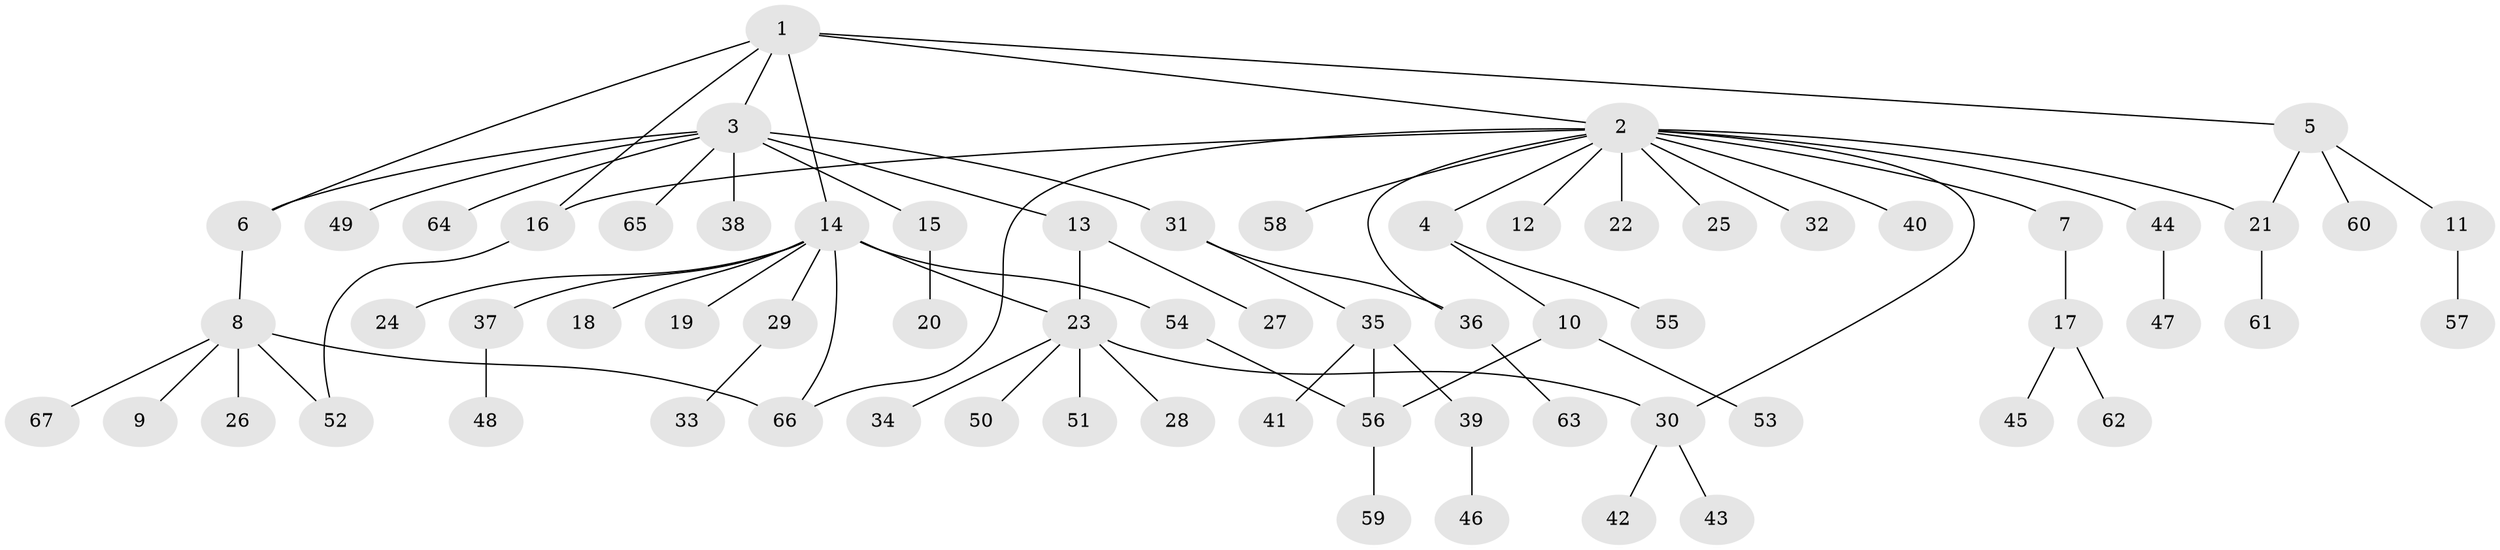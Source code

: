 // coarse degree distribution, {6: 0.0425531914893617, 14: 0.02127659574468085, 8: 0.0425531914893617, 2: 0.2127659574468085, 3: 0.1702127659574468, 5: 0.02127659574468085, 1: 0.48936170212765956}
// Generated by graph-tools (version 1.1) at 2025/50/03/04/25 22:50:15]
// undirected, 67 vertices, 77 edges
graph export_dot {
  node [color=gray90,style=filled];
  1;
  2;
  3;
  4;
  5;
  6;
  7;
  8;
  9;
  10;
  11;
  12;
  13;
  14;
  15;
  16;
  17;
  18;
  19;
  20;
  21;
  22;
  23;
  24;
  25;
  26;
  27;
  28;
  29;
  30;
  31;
  32;
  33;
  34;
  35;
  36;
  37;
  38;
  39;
  40;
  41;
  42;
  43;
  44;
  45;
  46;
  47;
  48;
  49;
  50;
  51;
  52;
  53;
  54;
  55;
  56;
  57;
  58;
  59;
  60;
  61;
  62;
  63;
  64;
  65;
  66;
  67;
  1 -- 2;
  1 -- 3;
  1 -- 5;
  1 -- 6;
  1 -- 14;
  1 -- 16;
  2 -- 4;
  2 -- 7;
  2 -- 12;
  2 -- 16;
  2 -- 21;
  2 -- 22;
  2 -- 25;
  2 -- 30;
  2 -- 32;
  2 -- 36;
  2 -- 40;
  2 -- 44;
  2 -- 58;
  2 -- 66;
  3 -- 6;
  3 -- 13;
  3 -- 15;
  3 -- 31;
  3 -- 38;
  3 -- 49;
  3 -- 64;
  3 -- 65;
  4 -- 10;
  4 -- 55;
  5 -- 11;
  5 -- 21;
  5 -- 60;
  6 -- 8;
  7 -- 17;
  8 -- 9;
  8 -- 26;
  8 -- 52;
  8 -- 66;
  8 -- 67;
  10 -- 53;
  10 -- 56;
  11 -- 57;
  13 -- 23;
  13 -- 27;
  14 -- 18;
  14 -- 19;
  14 -- 23;
  14 -- 24;
  14 -- 29;
  14 -- 37;
  14 -- 54;
  14 -- 66;
  15 -- 20;
  16 -- 52;
  17 -- 45;
  17 -- 62;
  21 -- 61;
  23 -- 28;
  23 -- 30;
  23 -- 34;
  23 -- 50;
  23 -- 51;
  29 -- 33;
  30 -- 42;
  30 -- 43;
  31 -- 35;
  31 -- 36;
  35 -- 39;
  35 -- 41;
  35 -- 56;
  36 -- 63;
  37 -- 48;
  39 -- 46;
  44 -- 47;
  54 -- 56;
  56 -- 59;
}

